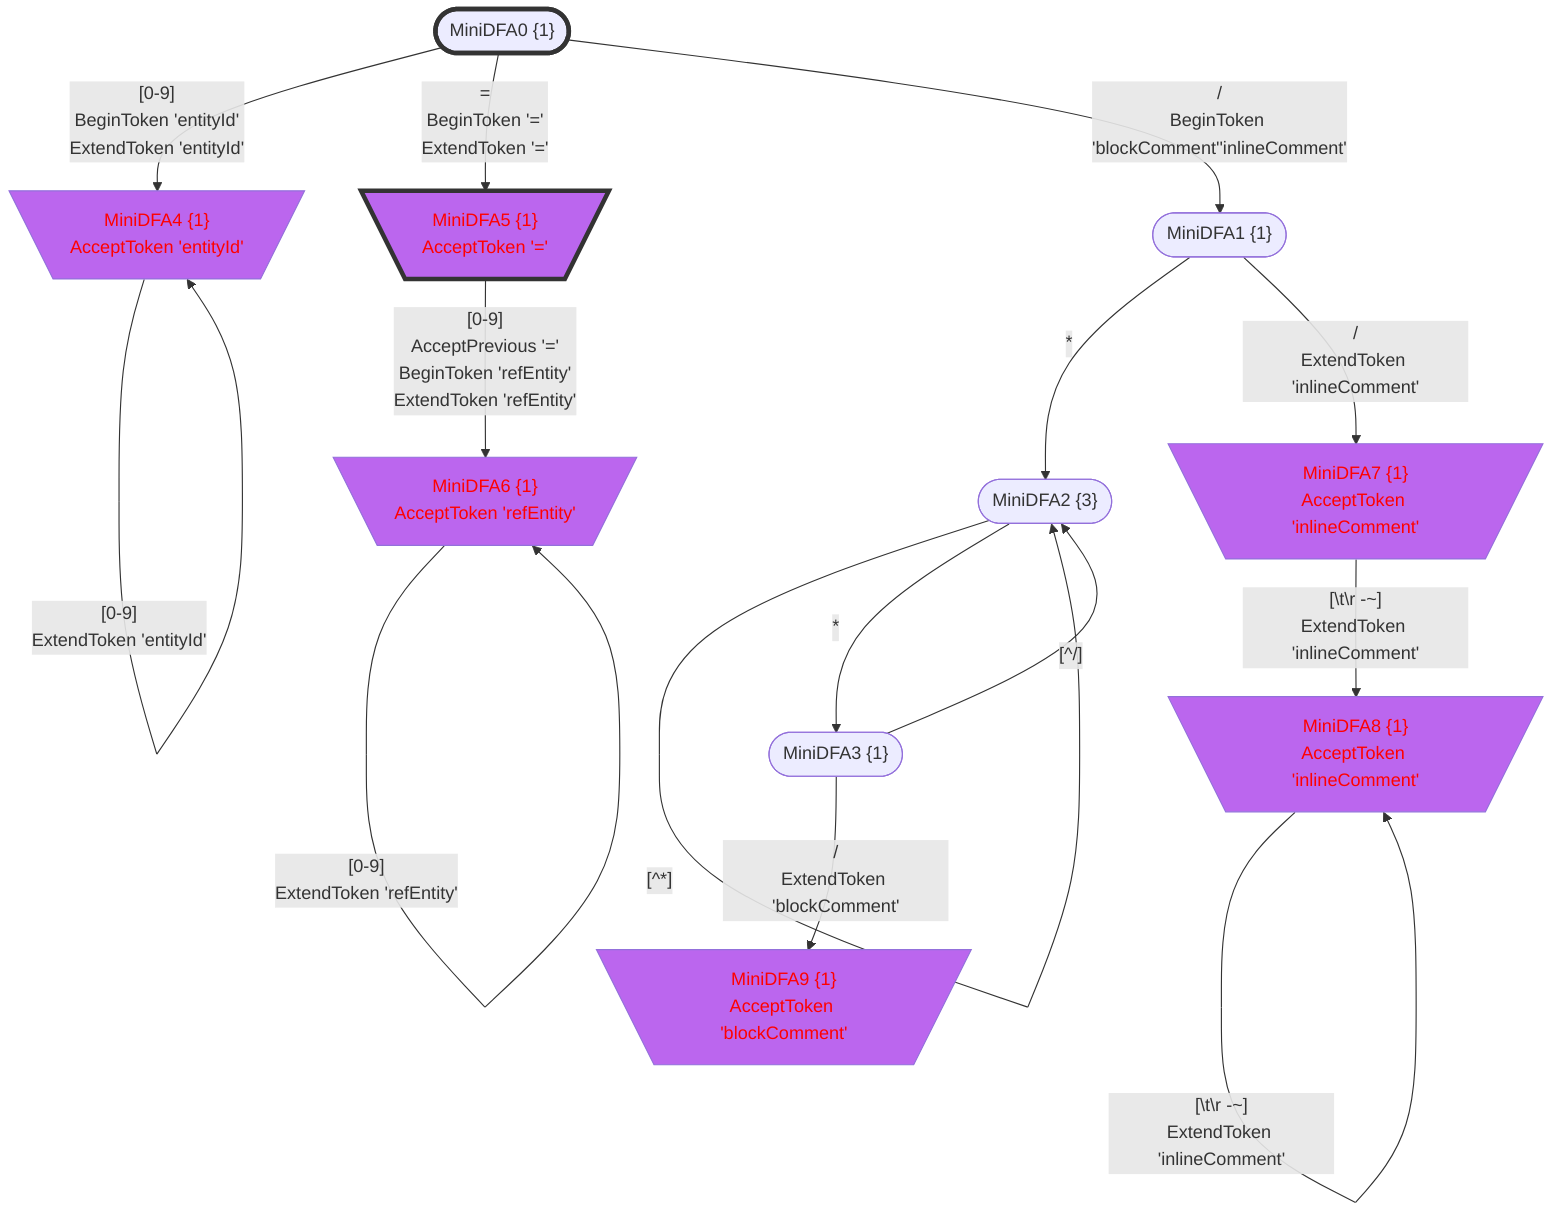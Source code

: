 flowchart
classDef c0001 color:#FF0000;
classDef c0010 stroke-dasharray: 10 10;
classDef c0011 stroke-dasharray: 10 10,color:#FF0000;
classDef c0100 fill:#BB66EE;
classDef c0101 fill:#BB66EE,color:#FF0000;
classDef c0110 fill:#BB66EE,stroke-dasharray: 10 10;
classDef c0111 fill:#BB66EE,stroke-dasharray: 10 10,color:#FF0000;
classDef c1000 stroke:#333,stroke-width:4px;
classDef c1001 stroke:#333,stroke-width:4px,color:#FF0000;
classDef c1010 stroke:#333,stroke-width:4px,stroke-dasharray: 10 10;
classDef c1011 stroke:#333,stroke-width:4px,stroke-dasharray: 10 10,color:#FF0000;
classDef c1100 stroke:#333,stroke-width:4px,fill:#BB66EE;
classDef c1101 stroke:#333,stroke-width:4px,fill:#BB66EE,color:#FF0000;
classDef c1110 stroke:#333,stroke-width:4px,fill:#BB66EE,stroke-dasharray: 10 10;
classDef c1111 stroke:#333,stroke-width:4px,fill:#BB66EE,stroke-dasharray: 10 10,color:#FF0000;
MiniDFA0_-1315845637(["MiniDFA0 {1}"])
class MiniDFA0_-1315845637 c1000;
MiniDFA4_1442053852[\"MiniDFA4 {1}
AcceptToken 'entityId'"/]
class MiniDFA4_1442053852 c0101;
MiniDFA5_185564740[\"MiniDFA5 {1}
AcceptToken '='"/]
class MiniDFA5_185564740 c1101;
MiniDFA1_-678884485(["MiniDFA1 {1}"])
MiniDFA6_692057757[\"MiniDFA6 {1}
AcceptToken 'refEntity'"/]
class MiniDFA6_692057757 c0101;
MiniDFA2_-385248872(["MiniDFA2 {3}"])
MiniDFA7_-500746164[\"MiniDFA7 {1}
AcceptToken 'inlineComment'"/]
class MiniDFA7_-500746164 c0101;
MiniDFA3_-1884997737(["MiniDFA3 {1}"])
MiniDFA8_190811382[\"MiniDFA8 {1}
AcceptToken 'inlineComment'"/]
class MiniDFA8_190811382 c0101;
MiniDFA9_1589134563[\"MiniDFA9 {1}
AcceptToken 'blockComment'"/]
class MiniDFA9_1589134563 c0101;
MiniDFA0_-1315845637 -->|"[0-9]
BeginToken 'entityId'
ExtendToken 'entityId'"|MiniDFA4_1442053852
MiniDFA0_-1315845637 -->|"=
BeginToken '='
ExtendToken '='"|MiniDFA5_185564740
MiniDFA0_-1315845637 -->|"/
BeginToken 'blockComment''inlineComment'"|MiniDFA1_-678884485
MiniDFA4_1442053852 -->|"[0-9]
ExtendToken 'entityId'"|MiniDFA4_1442053852
MiniDFA5_185564740 -->|"[0-9]
AcceptPrevious '='
BeginToken 'refEntity'
ExtendToken 'refEntity'"|MiniDFA6_692057757
MiniDFA1_-678884485 -->|"*"|MiniDFA2_-385248872
MiniDFA1_-678884485 -->|"/
ExtendToken 'inlineComment'"|MiniDFA7_-500746164
MiniDFA6_692057757 -->|"[0-9]
ExtendToken 'refEntity'"|MiniDFA6_692057757
MiniDFA2_-385248872 -->|"[^*]"|MiniDFA2_-385248872
MiniDFA2_-385248872 -->|"*"|MiniDFA3_-1884997737
MiniDFA7_-500746164 -->|"[#92;t#92;r#32;-~]
ExtendToken 'inlineComment'"|MiniDFA8_190811382
MiniDFA3_-1884997737 -->|"[^/]"|MiniDFA2_-385248872
MiniDFA3_-1884997737 -->|"/
ExtendToken 'blockComment'"|MiniDFA9_1589134563
MiniDFA8_190811382 -->|"[#92;t#92;r#32;-~]
ExtendToken 'inlineComment'"|MiniDFA8_190811382